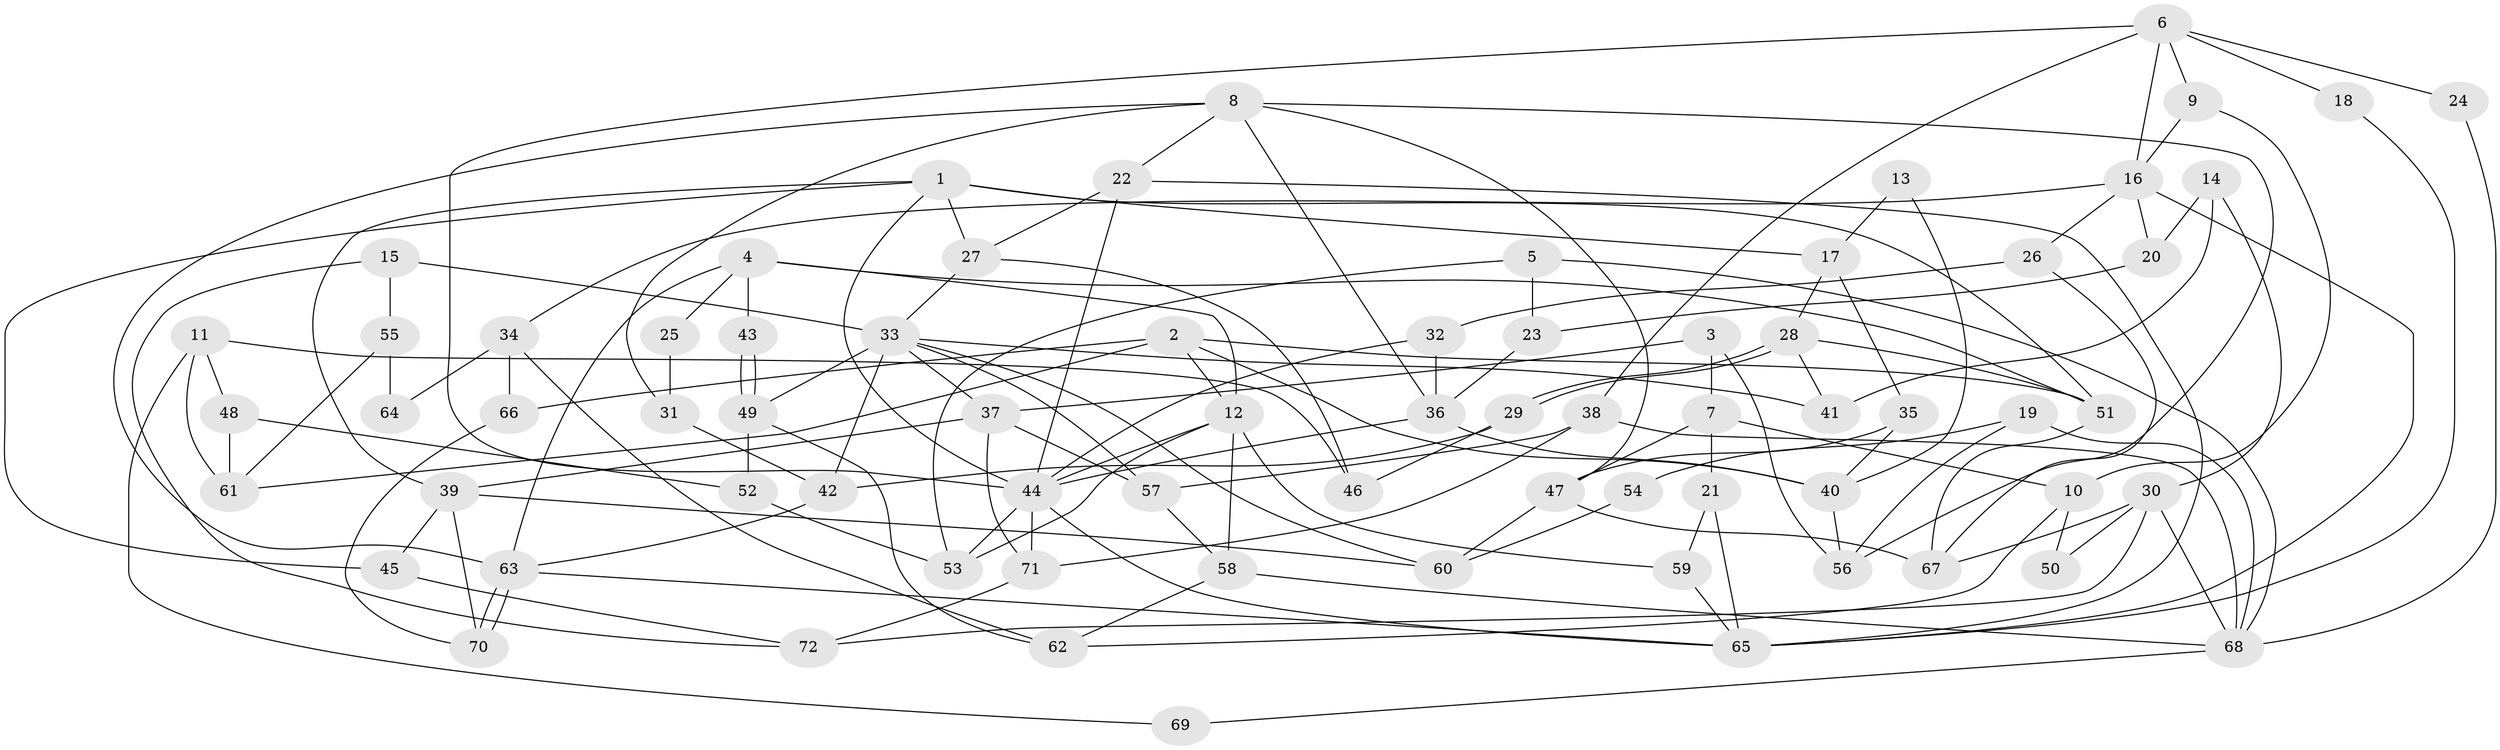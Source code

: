 // coarse degree distribution, {5: 0.17647058823529413, 4: 0.35294117647058826, 3: 0.17647058823529413, 2: 0.09803921568627451, 6: 0.0392156862745098, 7: 0.0784313725490196, 9: 0.0392156862745098, 8: 0.0392156862745098}
// Generated by graph-tools (version 1.1) at 2025/37/03/04/25 23:37:08]
// undirected, 72 vertices, 144 edges
graph export_dot {
  node [color=gray90,style=filled];
  1;
  2;
  3;
  4;
  5;
  6;
  7;
  8;
  9;
  10;
  11;
  12;
  13;
  14;
  15;
  16;
  17;
  18;
  19;
  20;
  21;
  22;
  23;
  24;
  25;
  26;
  27;
  28;
  29;
  30;
  31;
  32;
  33;
  34;
  35;
  36;
  37;
  38;
  39;
  40;
  41;
  42;
  43;
  44;
  45;
  46;
  47;
  48;
  49;
  50;
  51;
  52;
  53;
  54;
  55;
  56;
  57;
  58;
  59;
  60;
  61;
  62;
  63;
  64;
  65;
  66;
  67;
  68;
  69;
  70;
  71;
  72;
  1 -- 44;
  1 -- 51;
  1 -- 17;
  1 -- 27;
  1 -- 39;
  1 -- 45;
  2 -- 12;
  2 -- 66;
  2 -- 40;
  2 -- 51;
  2 -- 61;
  3 -- 37;
  3 -- 7;
  3 -- 56;
  4 -- 51;
  4 -- 63;
  4 -- 12;
  4 -- 25;
  4 -- 43;
  5 -- 68;
  5 -- 23;
  5 -- 53;
  6 -- 44;
  6 -- 16;
  6 -- 9;
  6 -- 18;
  6 -- 24;
  6 -- 38;
  7 -- 47;
  7 -- 21;
  7 -- 10;
  8 -- 63;
  8 -- 36;
  8 -- 22;
  8 -- 31;
  8 -- 47;
  8 -- 56;
  9 -- 16;
  9 -- 10;
  10 -- 50;
  10 -- 62;
  11 -- 46;
  11 -- 48;
  11 -- 61;
  11 -- 69;
  12 -- 53;
  12 -- 44;
  12 -- 58;
  12 -- 59;
  13 -- 40;
  13 -- 17;
  14 -- 30;
  14 -- 41;
  14 -- 20;
  15 -- 72;
  15 -- 33;
  15 -- 55;
  16 -- 26;
  16 -- 65;
  16 -- 20;
  16 -- 34;
  17 -- 35;
  17 -- 28;
  18 -- 65;
  19 -- 56;
  19 -- 68;
  19 -- 54;
  20 -- 23;
  21 -- 59;
  21 -- 65;
  22 -- 27;
  22 -- 44;
  22 -- 65;
  23 -- 36;
  24 -- 68;
  25 -- 31;
  26 -- 67;
  26 -- 32;
  27 -- 33;
  27 -- 46;
  28 -- 29;
  28 -- 29;
  28 -- 41;
  28 -- 51;
  29 -- 42;
  29 -- 46;
  30 -- 67;
  30 -- 72;
  30 -- 50;
  30 -- 68;
  31 -- 42;
  32 -- 44;
  32 -- 36;
  33 -- 57;
  33 -- 37;
  33 -- 41;
  33 -- 42;
  33 -- 49;
  33 -- 60;
  34 -- 62;
  34 -- 64;
  34 -- 66;
  35 -- 47;
  35 -- 40;
  36 -- 40;
  36 -- 44;
  37 -- 57;
  37 -- 71;
  37 -- 39;
  38 -- 68;
  38 -- 57;
  38 -- 71;
  39 -- 45;
  39 -- 60;
  39 -- 70;
  40 -- 56;
  42 -- 63;
  43 -- 49;
  43 -- 49;
  44 -- 53;
  44 -- 65;
  44 -- 71;
  45 -- 72;
  47 -- 60;
  47 -- 67;
  48 -- 61;
  48 -- 52;
  49 -- 52;
  49 -- 62;
  51 -- 67;
  52 -- 53;
  54 -- 60;
  55 -- 61;
  55 -- 64;
  57 -- 58;
  58 -- 62;
  58 -- 68;
  59 -- 65;
  63 -- 70;
  63 -- 70;
  63 -- 65;
  66 -- 70;
  68 -- 69;
  71 -- 72;
}
